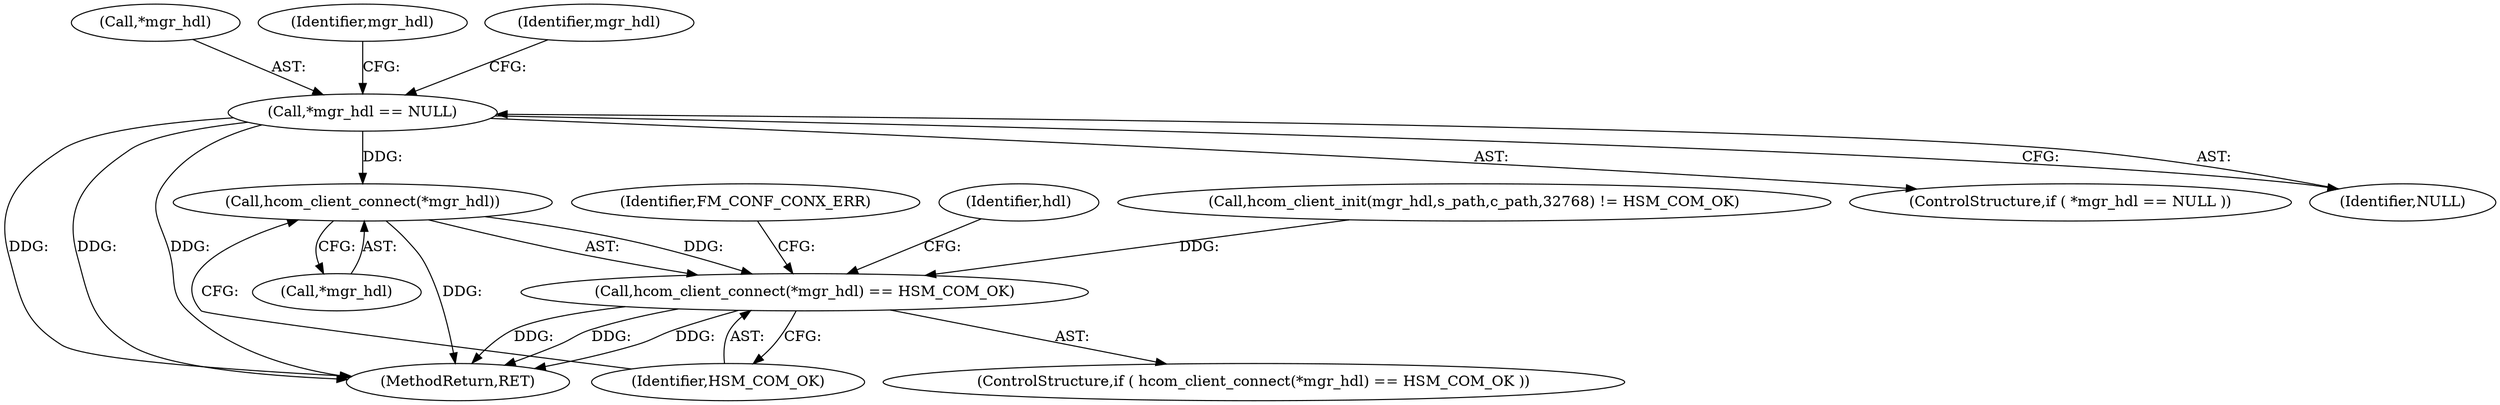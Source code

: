 digraph "0_opa-ff_c5759e7b76f5bf844be6c6641cc1b356bbc83869_3@API" {
"1000192" [label="(Call,hcom_client_connect(*mgr_hdl))"];
"1000174" [label="(Call,*mgr_hdl == NULL)"];
"1000191" [label="(Call,hcom_client_connect(*mgr_hdl) == HSM_COM_OK)"];
"1000205" [label="(Identifier,FM_CONF_CONX_ERR)"];
"1000173" [label="(ControlStructure,if ( *mgr_hdl == NULL ))"];
"1000177" [label="(Identifier,NULL)"];
"1000206" [label="(MethodReturn,RET)"];
"1000191" [label="(Call,hcom_client_connect(*mgr_hdl) == HSM_COM_OK)"];
"1000199" [label="(Identifier,hdl)"];
"1000195" [label="(Identifier,HSM_COM_OK)"];
"1000192" [label="(Call,hcom_client_connect(*mgr_hdl))"];
"1000180" [label="(Call,hcom_client_init(mgr_hdl,s_path,c_path,32768) != HSM_COM_OK)"];
"1000175" [label="(Call,*mgr_hdl)"];
"1000193" [label="(Call,*mgr_hdl)"];
"1000182" [label="(Identifier,mgr_hdl)"];
"1000174" [label="(Call,*mgr_hdl == NULL)"];
"1000194" [label="(Identifier,mgr_hdl)"];
"1000190" [label="(ControlStructure,if ( hcom_client_connect(*mgr_hdl) == HSM_COM_OK ))"];
"1000192" -> "1000191"  [label="AST: "];
"1000192" -> "1000193"  [label="CFG: "];
"1000193" -> "1000192"  [label="AST: "];
"1000195" -> "1000192"  [label="CFG: "];
"1000192" -> "1000206"  [label="DDG: "];
"1000192" -> "1000191"  [label="DDG: "];
"1000174" -> "1000192"  [label="DDG: "];
"1000174" -> "1000173"  [label="AST: "];
"1000174" -> "1000177"  [label="CFG: "];
"1000175" -> "1000174"  [label="AST: "];
"1000177" -> "1000174"  [label="AST: "];
"1000182" -> "1000174"  [label="CFG: "];
"1000194" -> "1000174"  [label="CFG: "];
"1000174" -> "1000206"  [label="DDG: "];
"1000174" -> "1000206"  [label="DDG: "];
"1000174" -> "1000206"  [label="DDG: "];
"1000191" -> "1000190"  [label="AST: "];
"1000191" -> "1000195"  [label="CFG: "];
"1000195" -> "1000191"  [label="AST: "];
"1000199" -> "1000191"  [label="CFG: "];
"1000205" -> "1000191"  [label="CFG: "];
"1000191" -> "1000206"  [label="DDG: "];
"1000191" -> "1000206"  [label="DDG: "];
"1000191" -> "1000206"  [label="DDG: "];
"1000180" -> "1000191"  [label="DDG: "];
}

